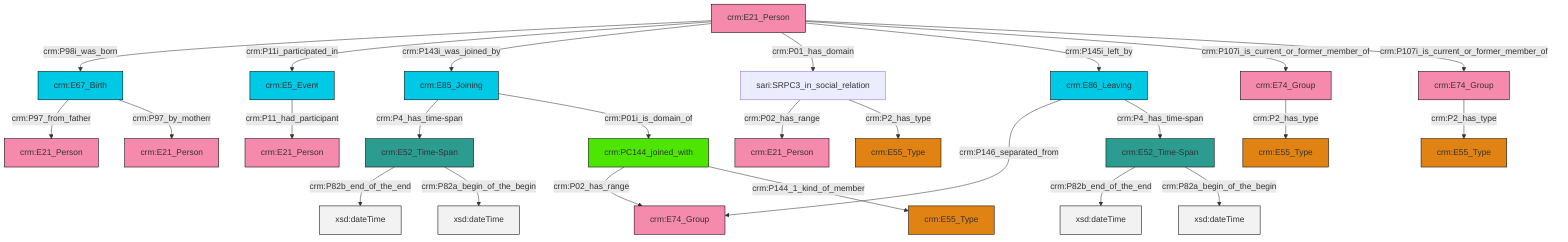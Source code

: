 graph TD
classDef Literal fill:#f2f2f2,stroke:#000000;
classDef CRM_Entity fill:#FFFFFF,stroke:#000000;
classDef Temporal_Entity fill:#00C9E6, stroke:#000000;
classDef Type fill:#E18312, stroke:#000000;
classDef Time-Span fill:#2C9C91, stroke:#000000;
classDef Appellation fill:#FFEB7F, stroke:#000000;
classDef Place fill:#008836, stroke:#000000;
classDef Persistent_Item fill:#B266B2, stroke:#000000;
classDef Conceptual_Object fill:#FFD700, stroke:#000000;
classDef Physical_Thing fill:#D2B48C, stroke:#000000;
classDef Actor fill:#f58aad, stroke:#000000;
classDef PC_Classes fill:#4ce600, stroke:#000000;
classDef Multi fill:#cccccc,stroke:#000000;

0["crm:E52_Time-Span"]:::Time-Span -->|crm:P82b_end_of_the_end| 1[xsd:dateTime]:::Literal
2["crm:E85_Joining"]:::Temporal_Entity -->|crm:P4_has_time-span| 3["crm:E52_Time-Span"]:::Time-Span
10["crm:E86_Leaving"]:::Temporal_Entity -->|crm:P146_separated_from| 4["crm:E74_Group"]:::Actor
11["crm:PC144_joined_with"]:::PC_Classes -->|crm:P02_has_range| 4["crm:E74_Group"]:::Actor
12["crm:E21_Person"]:::Actor -->|crm:P98i_was_born| 16["crm:E67_Birth"]:::Temporal_Entity
10["crm:E86_Leaving"]:::Temporal_Entity -->|crm:P4_has_time-span| 0["crm:E52_Time-Span"]:::Time-Span
0["crm:E52_Time-Span"]:::Time-Span -->|crm:P82a_begin_of_the_begin| 19[xsd:dateTime]:::Literal
22["crm:E74_Group"]:::Actor -->|crm:P2_has_type| 17["crm:E55_Type"]:::Type
12["crm:E21_Person"]:::Actor -->|crm:P11i_participated_in| 6["crm:E5_Event"]:::Temporal_Entity
2["crm:E85_Joining"]:::Temporal_Entity -->|crm:P01i_is_domain_of| 11["crm:PC144_joined_with"]:::PC_Classes
6["crm:E5_Event"]:::Temporal_Entity -->|crm:P11_had_participant| 23["crm:E21_Person"]:::Actor
3["crm:E52_Time-Span"]:::Time-Span -->|crm:P82b_end_of_the_end| 25[xsd:dateTime]:::Literal
12["crm:E21_Person"]:::Actor -->|crm:P143i_was_joined_by| 2["crm:E85_Joining"]:::Temporal_Entity
12["crm:E21_Person"]:::Actor -->|crm:P01_has_domain| 26["sari:SRPC3_in_social_relation"]:::Default
16["crm:E67_Birth"]:::Temporal_Entity -->|crm:P97_from_father| 28["crm:E21_Person"]:::Actor
29["crm:E74_Group"]:::Actor -->|crm:P2_has_type| 14["crm:E55_Type"]:::Type
12["crm:E21_Person"]:::Actor -->|crm:P145i_left_by| 10["crm:E86_Leaving"]:::Temporal_Entity
11["crm:PC144_joined_with"]:::PC_Classes -->|crm:P144_1_kind_of_member| 20["crm:E55_Type"]:::Type
16["crm:E67_Birth"]:::Temporal_Entity -->|crm:P97_by_motherr| 8["crm:E21_Person"]:::Actor
26["sari:SRPC3_in_social_relation"]:::Default -->|crm:P02_has_range| 39["crm:E21_Person"]:::Actor
12["crm:E21_Person"]:::Actor -->|crm:P107i_is_current_or_former_member_of| 22["crm:E74_Group"]:::Actor
3["crm:E52_Time-Span"]:::Time-Span -->|crm:P82a_begin_of_the_begin| 41[xsd:dateTime]:::Literal
12["crm:E21_Person"]:::Actor -->|crm:P107i_is_current_or_former_member_of| 29["crm:E74_Group"]:::Actor
26["sari:SRPC3_in_social_relation"]:::Default -->|crm:P2_has_type| 37["crm:E55_Type"]:::Type